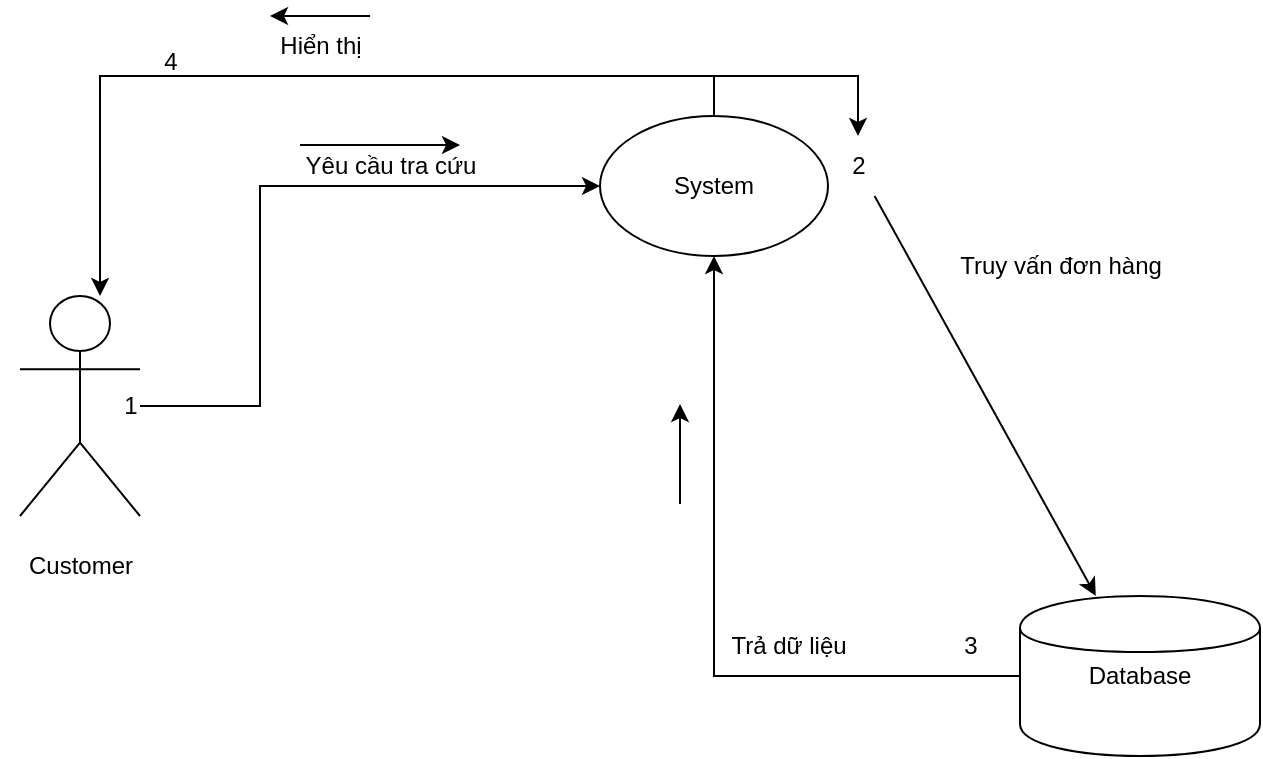 <mxfile version="27.0.3">
  <diagram name="Trang-1" id="3IrerYaBVsaQ2rAt5a1I">
    <mxGraphModel dx="1227" dy="606" grid="1" gridSize="10" guides="1" tooltips="1" connect="1" arrows="1" fold="1" page="1" pageScale="1" pageWidth="827" pageHeight="1169" math="0" shadow="0">
      <root>
        <mxCell id="0" />
        <mxCell id="1" parent="0" />
        <mxCell id="rsEzLFNR1dHdFFPHPDr5-5" style="edgeStyle=orthogonalEdgeStyle;rounded=0;orthogonalLoop=1;jettySize=auto;html=1;entryX=0;entryY=0.5;entryDx=0;entryDy=0;" edge="1" parent="1" source="rsEzLFNR1dHdFFPHPDr5-1" target="rsEzLFNR1dHdFFPHPDr5-3">
          <mxGeometry relative="1" as="geometry">
            <Array as="points">
              <mxPoint x="200" y="301" />
              <mxPoint x="200" y="191" />
            </Array>
          </mxGeometry>
        </mxCell>
        <mxCell id="rsEzLFNR1dHdFFPHPDr5-1" value="" style="shape=umlActor;html=1;" vertex="1" parent="1">
          <mxGeometry x="80" y="246" width="60" height="110" as="geometry" />
        </mxCell>
        <mxCell id="rsEzLFNR1dHdFFPHPDr5-2" value="Customer" style="text;html=1;align=center;verticalAlign=middle;resizable=0;points=[];autosize=1;strokeColor=none;fillColor=none;" vertex="1" parent="1">
          <mxGeometry x="70" y="366" width="80" height="30" as="geometry" />
        </mxCell>
        <mxCell id="rsEzLFNR1dHdFFPHPDr5-8" style="rounded=0;orthogonalLoop=1;jettySize=auto;html=1;" edge="1" parent="1" source="rsEzLFNR1dHdFFPHPDr5-9" target="rsEzLFNR1dHdFFPHPDr5-4">
          <mxGeometry relative="1" as="geometry" />
        </mxCell>
        <mxCell id="rsEzLFNR1dHdFFPHPDr5-3" value="System" style="ellipse;whiteSpace=wrap;html=1;" vertex="1" parent="1">
          <mxGeometry x="370" y="156" width="114" height="70" as="geometry" />
        </mxCell>
        <mxCell id="rsEzLFNR1dHdFFPHPDr5-12" style="edgeStyle=orthogonalEdgeStyle;rounded=0;orthogonalLoop=1;jettySize=auto;html=1;entryX=0.5;entryY=1;entryDx=0;entryDy=0;" edge="1" parent="1" source="rsEzLFNR1dHdFFPHPDr5-4" target="rsEzLFNR1dHdFFPHPDr5-3">
          <mxGeometry relative="1" as="geometry" />
        </mxCell>
        <mxCell id="rsEzLFNR1dHdFFPHPDr5-4" value="Database" style="shape=cylinder;whiteSpace=wrap;html=1;" vertex="1" parent="1">
          <mxGeometry x="580" y="396" width="120" height="80" as="geometry" />
        </mxCell>
        <mxCell id="rsEzLFNR1dHdFFPHPDr5-6" value="1" style="text;html=1;align=center;verticalAlign=middle;resizable=0;points=[];autosize=1;strokeColor=none;fillColor=none;" vertex="1" parent="1">
          <mxGeometry x="120" y="286" width="30" height="30" as="geometry" />
        </mxCell>
        <mxCell id="rsEzLFNR1dHdFFPHPDr5-7" value="Yêu cầu tra cứu" style="text;html=1;align=center;verticalAlign=middle;resizable=0;points=[];autosize=1;strokeColor=none;fillColor=none;" vertex="1" parent="1">
          <mxGeometry x="210" y="166" width="110" height="30" as="geometry" />
        </mxCell>
        <mxCell id="rsEzLFNR1dHdFFPHPDr5-10" value="" style="edgeStyle=orthogonalEdgeStyle;rounded=0;orthogonalLoop=1;jettySize=auto;html=1;" edge="1" parent="1" source="rsEzLFNR1dHdFFPHPDr5-3" target="rsEzLFNR1dHdFFPHPDr5-9">
          <mxGeometry relative="1" as="geometry">
            <mxPoint x="474" y="196" as="sourcePoint" />
            <mxPoint x="630" y="286" as="targetPoint" />
          </mxGeometry>
        </mxCell>
        <mxCell id="rsEzLFNR1dHdFFPHPDr5-9" value="2" style="text;html=1;align=center;verticalAlign=middle;resizable=0;points=[];autosize=1;strokeColor=none;fillColor=none;" vertex="1" parent="1">
          <mxGeometry x="484" y="166" width="30" height="30" as="geometry" />
        </mxCell>
        <mxCell id="rsEzLFNR1dHdFFPHPDr5-11" value="Truy vấn đơn hàng" style="text;html=1;align=center;verticalAlign=middle;resizable=0;points=[];autosize=1;strokeColor=none;fillColor=none;" vertex="1" parent="1">
          <mxGeometry x="540" y="216" width="120" height="30" as="geometry" />
        </mxCell>
        <mxCell id="rsEzLFNR1dHdFFPHPDr5-13" value="3" style="text;html=1;align=center;verticalAlign=middle;resizable=0;points=[];autosize=1;strokeColor=none;fillColor=none;" vertex="1" parent="1">
          <mxGeometry x="540" y="406" width="30" height="30" as="geometry" />
        </mxCell>
        <mxCell id="rsEzLFNR1dHdFFPHPDr5-14" value="Trả dữ liệu" style="text;html=1;align=center;verticalAlign=middle;resizable=0;points=[];autosize=1;strokeColor=none;fillColor=none;" vertex="1" parent="1">
          <mxGeometry x="424" y="406" width="80" height="30" as="geometry" />
        </mxCell>
        <mxCell id="rsEzLFNR1dHdFFPHPDr5-15" style="edgeStyle=orthogonalEdgeStyle;rounded=0;orthogonalLoop=1;jettySize=auto;html=1;entryX=0.667;entryY=0;entryDx=0;entryDy=0;entryPerimeter=0;" edge="1" parent="1" source="rsEzLFNR1dHdFFPHPDr5-3" target="rsEzLFNR1dHdFFPHPDr5-1">
          <mxGeometry relative="1" as="geometry">
            <Array as="points">
              <mxPoint x="427" y="136" />
              <mxPoint x="120" y="136" />
            </Array>
          </mxGeometry>
        </mxCell>
        <mxCell id="rsEzLFNR1dHdFFPHPDr5-16" value="4" style="text;html=1;align=center;verticalAlign=middle;resizable=0;points=[];autosize=1;strokeColor=none;fillColor=none;" vertex="1" parent="1">
          <mxGeometry x="140" y="114" width="30" height="30" as="geometry" />
        </mxCell>
        <mxCell id="rsEzLFNR1dHdFFPHPDr5-17" value="Hiển thị" style="text;html=1;align=center;verticalAlign=middle;resizable=0;points=[];autosize=1;strokeColor=none;fillColor=none;" vertex="1" parent="1">
          <mxGeometry x="200" y="106" width="60" height="30" as="geometry" />
        </mxCell>
        <mxCell id="rsEzLFNR1dHdFFPHPDr5-21" value="" style="endArrow=classic;html=1;rounded=0;" edge="1" parent="1">
          <mxGeometry width="50" height="50" relative="1" as="geometry">
            <mxPoint x="220" y="170.5" as="sourcePoint" />
            <mxPoint x="300" y="170.5" as="targetPoint" />
          </mxGeometry>
        </mxCell>
        <mxCell id="rsEzLFNR1dHdFFPHPDr5-22" value="" style="endArrow=classic;html=1;rounded=0;" edge="1" parent="1">
          <mxGeometry width="50" height="50" relative="1" as="geometry">
            <mxPoint x="255" y="106" as="sourcePoint" />
            <mxPoint x="205" y="106" as="targetPoint" />
          </mxGeometry>
        </mxCell>
        <mxCell id="rsEzLFNR1dHdFFPHPDr5-23" value="" style="endArrow=classic;html=1;rounded=0;" edge="1" parent="1">
          <mxGeometry width="50" height="50" relative="1" as="geometry">
            <mxPoint x="410" y="350" as="sourcePoint" />
            <mxPoint x="410" y="300" as="targetPoint" />
          </mxGeometry>
        </mxCell>
      </root>
    </mxGraphModel>
  </diagram>
</mxfile>
